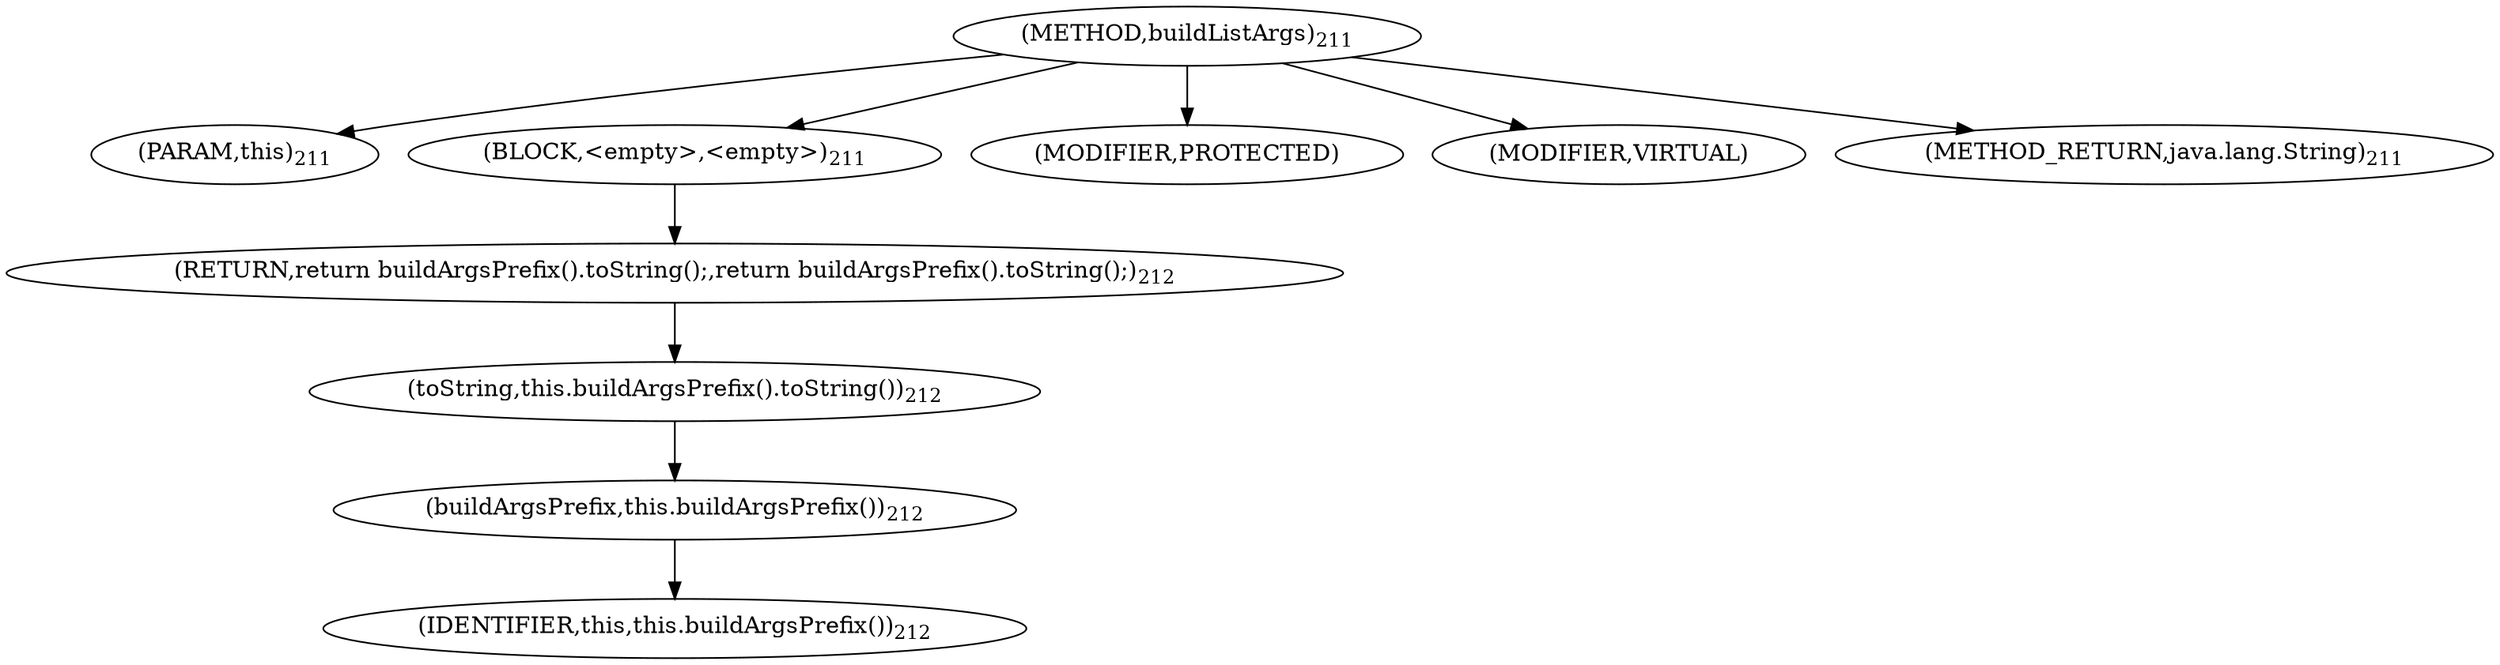digraph "buildListArgs" {  
"408" [label = <(METHOD,buildListArgs)<SUB>211</SUB>> ]
"33" [label = <(PARAM,this)<SUB>211</SUB>> ]
"409" [label = <(BLOCK,&lt;empty&gt;,&lt;empty&gt;)<SUB>211</SUB>> ]
"410" [label = <(RETURN,return buildArgsPrefix().toString();,return buildArgsPrefix().toString();)<SUB>212</SUB>> ]
"411" [label = <(toString,this.buildArgsPrefix().toString())<SUB>212</SUB>> ]
"412" [label = <(buildArgsPrefix,this.buildArgsPrefix())<SUB>212</SUB>> ]
"32" [label = <(IDENTIFIER,this,this.buildArgsPrefix())<SUB>212</SUB>> ]
"413" [label = <(MODIFIER,PROTECTED)> ]
"414" [label = <(MODIFIER,VIRTUAL)> ]
"415" [label = <(METHOD_RETURN,java.lang.String)<SUB>211</SUB>> ]
  "408" -> "33" 
  "408" -> "409" 
  "408" -> "413" 
  "408" -> "414" 
  "408" -> "415" 
  "409" -> "410" 
  "410" -> "411" 
  "411" -> "412" 
  "412" -> "32" 
}

